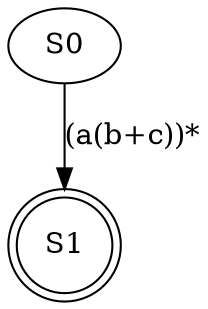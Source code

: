 digraph {
	S0 [label=S0]
	node [shape=doublecircle]
	S1 [label=S1]
	node [shape=circle]
	S0 -> S1 [label="(a(b+c))*"]
}
